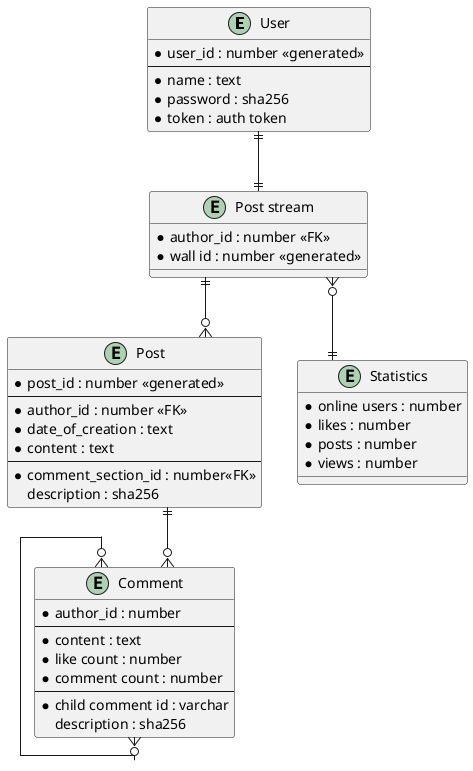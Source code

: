@startuml entity
' hide the spot
' hide circle

' avoid problems with angled crows feet
skinparam linetype ortho

entity "User" as user {
  * user_id : number <<generated>>
  --
  * name : text
  * password : sha256
  * token : auth token
}

entity "Post" as post {
  * post_id : number <<generated>>
  --
  * author_id : number <<FK>>
  * date_of_creation : text
  * content : text
  --
  * comment_section_id : number<<FK>>
  description : sha256
}

entity "Comment" as comment {
  *author_id : number
  --
  * content : text
  * like count : number
  * comment count : number
  --
  * child comment id : varchar
  description : sha256
}

entity "Statistics" as stats {
  * online users : number
  * likes : number
  * posts : number
  * views : number
}


entity "Post stream" as posts {
  * author_id : number <<FK>>
  * wall id : number <<generated>>
}


user ||--|| posts
posts }o--|| stats
posts ||--o{ post
post ||--o{ comment
comment }o--o{ comment


@enduml